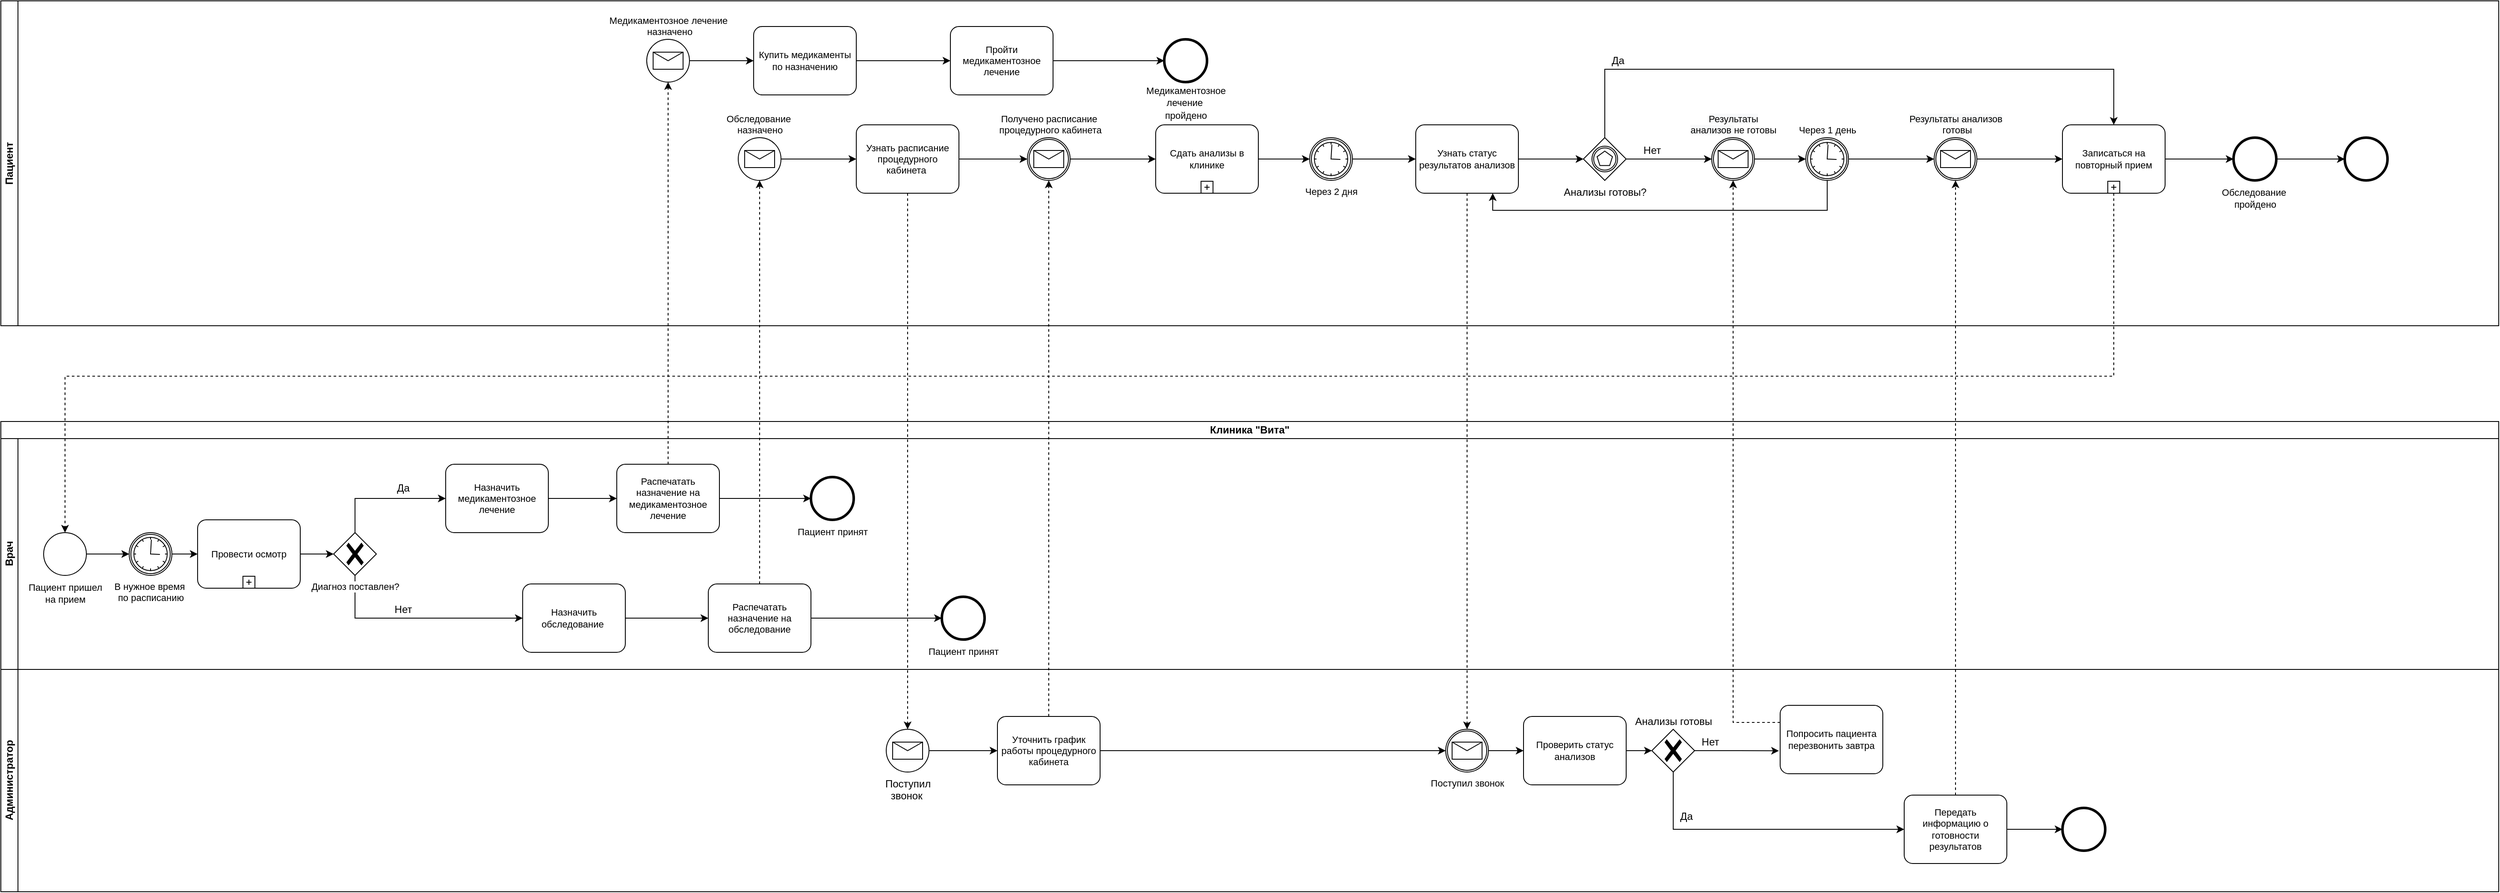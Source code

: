 <mxfile version="20.8.3" type="google" pages="2"><diagram name="BPMN as-is" id="F0mVTF6jC0UvZ1vfo6xG"><mxGraphModel grid="1" page="1" gridSize="10" guides="1" tooltips="1" connect="1" arrows="1" fold="1" pageScale="1" pageWidth="827" pageHeight="1169" math="0" shadow="0"><root><mxCell id="zFyUKlPvdKd25MrAM217-0"/><mxCell id="zFyUKlPvdKd25MrAM217-1" parent="zFyUKlPvdKd25MrAM217-0"/><mxCell id="b_NoJ-pBY1TNM5k9Y6C5-17" value="Клиника &quot;Вита&quot;" style="swimlane;html=1;childLayout=stackLayout;resizeParent=1;resizeParentMax=0;horizontal=1;startSize=20;horizontalStack=0;whiteSpace=wrap;" vertex="1" parent="zFyUKlPvdKd25MrAM217-1"><mxGeometry x="180" y="-607" width="2920" height="550" as="geometry"/></mxCell><mxCell id="b_NoJ-pBY1TNM5k9Y6C5-18" value="Врач" style="swimlane;html=1;startSize=20;horizontal=0;" vertex="1" parent="b_NoJ-pBY1TNM5k9Y6C5-17"><mxGeometry y="20" width="2920" height="270" as="geometry"/></mxCell><mxCell id="b_NoJ-pBY1TNM5k9Y6C5-19" style="edgeStyle=orthogonalEdgeStyle;rounded=0;orthogonalLoop=1;jettySize=auto;html=1;exitX=1;exitY=0.5;exitDx=0;exitDy=0;exitPerimeter=0;entryX=0;entryY=0.5;entryDx=0;entryDy=0;entryPerimeter=0;" edge="1" parent="b_NoJ-pBY1TNM5k9Y6C5-18" source="b_NoJ-pBY1TNM5k9Y6C5-20" target="b_NoJ-pBY1TNM5k9Y6C5-39"><mxGeometry relative="1" as="geometry"/></mxCell><mxCell id="b_NoJ-pBY1TNM5k9Y6C5-20" value="&lt;font style=&quot;font-size: 11px;&quot;&gt;Пациент пришел &lt;br&gt;на прием&lt;/font&gt;" style="points=[[0.145,0.145,0],[0.5,0,0],[0.855,0.145,0],[1,0.5,0],[0.855,0.855,0],[0.5,1,0],[0.145,0.855,0],[0,0.5,0]];shape=mxgraph.bpmn.event;html=1;verticalLabelPosition=bottom;labelBackgroundColor=#ffffff;verticalAlign=top;align=center;perimeter=ellipsePerimeter;outlineConnect=0;aspect=fixed;outline=standard;symbol=general;" vertex="1" parent="b_NoJ-pBY1TNM5k9Y6C5-18"><mxGeometry x="50" y="110" width="50" height="50" as="geometry"/></mxCell><mxCell id="b_NoJ-pBY1TNM5k9Y6C5-21" style="edgeStyle=orthogonalEdgeStyle;rounded=0;orthogonalLoop=1;jettySize=auto;html=1;exitX=1;exitY=0.5;exitDx=0;exitDy=0;exitPerimeter=0;" edge="1" parent="b_NoJ-pBY1TNM5k9Y6C5-18" source="b_NoJ-pBY1TNM5k9Y6C5-22" target="b_NoJ-pBY1TNM5k9Y6C5-33"><mxGeometry relative="1" as="geometry"/></mxCell><mxCell id="b_NoJ-pBY1TNM5k9Y6C5-22" value="Провести осмотр" style="points=[[0.25,0,0],[0.5,0,0],[0.75,0,0],[1,0.25,0],[1,0.5,0],[1,0.75,0],[0.75,1,0],[0.5,1,0],[0.25,1,0],[0,0.75,0],[0,0.5,0],[0,0.25,0]];shape=mxgraph.bpmn.task;whiteSpace=wrap;rectStyle=rounded;size=10;taskMarker=abstract;isLoopSub=1;labelBackgroundColor=#FFFFFF;fontSize=11;fontColor=#000000;fillColor=#FFFFFF;" vertex="1" parent="b_NoJ-pBY1TNM5k9Y6C5-18"><mxGeometry x="230" y="95" width="120" height="80" as="geometry"/></mxCell><mxCell id="b_NoJ-pBY1TNM5k9Y6C5-23" style="edgeStyle=orthogonalEdgeStyle;rounded=0;orthogonalLoop=1;jettySize=auto;html=1;exitX=1;exitY=0.5;exitDx=0;exitDy=0;exitPerimeter=0;entryX=0;entryY=0.5;entryDx=0;entryDy=0;entryPerimeter=0;endArrow=classic;endFill=1;" edge="1" parent="b_NoJ-pBY1TNM5k9Y6C5-18" source="b_NoJ-pBY1TNM5k9Y6C5-24" target="b_NoJ-pBY1TNM5k9Y6C5-36"><mxGeometry relative="1" as="geometry"/></mxCell><mxCell id="b_NoJ-pBY1TNM5k9Y6C5-24" value="Распечатать назначение на медикаментозное лечение" style="points=[[0.25,0,0],[0.5,0,0],[0.75,0,0],[1,0.25,0],[1,0.5,0],[1,0.75,0],[0.75,1,0],[0.5,1,0],[0.25,1,0],[0,0.75,0],[0,0.5,0],[0,0.25,0]];shape=mxgraph.bpmn.task;whiteSpace=wrap;rectStyle=rounded;size=10;taskMarker=abstract;fontSize=11;" vertex="1" parent="b_NoJ-pBY1TNM5k9Y6C5-18"><mxGeometry x="720" y="30" width="120" height="80" as="geometry"/></mxCell><mxCell id="b_NoJ-pBY1TNM5k9Y6C5-25" style="edgeStyle=orthogonalEdgeStyle;rounded=0;orthogonalLoop=1;jettySize=auto;html=1;exitX=1;exitY=0.5;exitDx=0;exitDy=0;exitPerimeter=0;entryX=0;entryY=0.5;entryDx=0;entryDy=0;entryPerimeter=0;" edge="1" parent="b_NoJ-pBY1TNM5k9Y6C5-18" source="b_NoJ-pBY1TNM5k9Y6C5-26" target="b_NoJ-pBY1TNM5k9Y6C5-30"><mxGeometry relative="1" as="geometry"/></mxCell><mxCell id="b_NoJ-pBY1TNM5k9Y6C5-26" value="Назначить обследование " style="points=[[0.25,0,0],[0.5,0,0],[0.75,0,0],[1,0.25,0],[1,0.5,0],[1,0.75,0],[0.75,1,0],[0.5,1,0],[0.25,1,0],[0,0.75,0],[0,0.5,0],[0,0.25,0]];shape=mxgraph.bpmn.task;whiteSpace=wrap;rectStyle=rounded;size=10;taskMarker=abstract;fontSize=11;" vertex="1" parent="b_NoJ-pBY1TNM5k9Y6C5-18"><mxGeometry x="610" y="170" width="120" height="80" as="geometry"/></mxCell><mxCell id="b_NoJ-pBY1TNM5k9Y6C5-27" style="edgeStyle=orthogonalEdgeStyle;rounded=0;orthogonalLoop=1;jettySize=auto;html=1;exitX=1;exitY=0.5;exitDx=0;exitDy=0;exitPerimeter=0;entryX=0;entryY=0.5;entryDx=0;entryDy=0;entryPerimeter=0;" edge="1" parent="b_NoJ-pBY1TNM5k9Y6C5-18" source="b_NoJ-pBY1TNM5k9Y6C5-28" target="b_NoJ-pBY1TNM5k9Y6C5-24"><mxGeometry relative="1" as="geometry"/></mxCell><mxCell id="b_NoJ-pBY1TNM5k9Y6C5-28" value="Назначить медикаментозное лечение" style="points=[[0.25,0,0],[0.5,0,0],[0.75,0,0],[1,0.25,0],[1,0.5,0],[1,0.75,0],[0.75,1,0],[0.5,1,0],[0.25,1,0],[0,0.75,0],[0,0.5,0],[0,0.25,0]];shape=mxgraph.bpmn.task;whiteSpace=wrap;rectStyle=rounded;size=10;taskMarker=abstract;fontSize=11;" vertex="1" parent="b_NoJ-pBY1TNM5k9Y6C5-18"><mxGeometry x="520" y="30" width="120" height="80" as="geometry"/></mxCell><mxCell id="b_NoJ-pBY1TNM5k9Y6C5-29" style="edgeStyle=orthogonalEdgeStyle;rounded=0;orthogonalLoop=1;jettySize=auto;html=1;exitX=1;exitY=0.5;exitDx=0;exitDy=0;exitPerimeter=0;entryX=0;entryY=0.5;entryDx=0;entryDy=0;entryPerimeter=0;endArrow=classic;endFill=1;" edge="1" parent="b_NoJ-pBY1TNM5k9Y6C5-18" source="b_NoJ-pBY1TNM5k9Y6C5-30" target="b_NoJ-pBY1TNM5k9Y6C5-37"><mxGeometry relative="1" as="geometry"/></mxCell><mxCell id="b_NoJ-pBY1TNM5k9Y6C5-30" value="Распечатать назначение на обследование" style="points=[[0.25,0,0],[0.5,0,0],[0.75,0,0],[1,0.25,0],[1,0.5,0],[1,0.75,0],[0.75,1,0],[0.5,1,0],[0.25,1,0],[0,0.75,0],[0,0.5,0],[0,0.25,0]];shape=mxgraph.bpmn.task;whiteSpace=wrap;rectStyle=rounded;size=10;taskMarker=abstract;fontSize=11;" vertex="1" parent="b_NoJ-pBY1TNM5k9Y6C5-18"><mxGeometry x="827" y="170" width="120" height="80" as="geometry"/></mxCell><mxCell id="b_NoJ-pBY1TNM5k9Y6C5-31" style="edgeStyle=orthogonalEdgeStyle;rounded=0;orthogonalLoop=1;jettySize=auto;html=1;exitX=0.5;exitY=0;exitDx=0;exitDy=0;exitPerimeter=0;entryX=0;entryY=0.5;entryDx=0;entryDy=0;entryPerimeter=0;" edge="1" parent="b_NoJ-pBY1TNM5k9Y6C5-18" source="b_NoJ-pBY1TNM5k9Y6C5-33" target="b_NoJ-pBY1TNM5k9Y6C5-28"><mxGeometry relative="1" as="geometry"/></mxCell><mxCell id="b_NoJ-pBY1TNM5k9Y6C5-32" style="edgeStyle=orthogonalEdgeStyle;rounded=0;orthogonalLoop=1;jettySize=auto;html=1;exitX=0.5;exitY=1;exitDx=0;exitDy=0;exitPerimeter=0;entryX=0;entryY=0.5;entryDx=0;entryDy=0;entryPerimeter=0;" edge="1" parent="b_NoJ-pBY1TNM5k9Y6C5-18" source="b_NoJ-pBY1TNM5k9Y6C5-33" target="b_NoJ-pBY1TNM5k9Y6C5-26"><mxGeometry relative="1" as="geometry"/></mxCell><mxCell id="b_NoJ-pBY1TNM5k9Y6C5-33" value="Диагноз поставлен?" style="points=[[0.25,0.25,0],[0.5,0,0],[0.75,0.25,0],[1,0.5,0],[0.75,0.75,0],[0.5,1,0],[0.25,0.75,0],[0,0.5,0]];shape=mxgraph.bpmn.gateway2;html=1;verticalLabelPosition=bottom;labelBackgroundColor=#ffffff;verticalAlign=top;align=center;perimeter=rhombusPerimeter;outlineConnect=0;outline=none;symbol=none;gwType=exclusive;fontSize=11;" vertex="1" parent="b_NoJ-pBY1TNM5k9Y6C5-18"><mxGeometry x="389" y="110" width="50" height="50" as="geometry"/></mxCell><mxCell id="b_NoJ-pBY1TNM5k9Y6C5-34" value="Да" style="text;html=1;align=center;verticalAlign=middle;resizable=0;points=[];autosize=1;strokeColor=none;fillColor=none;" vertex="1" parent="b_NoJ-pBY1TNM5k9Y6C5-18"><mxGeometry x="450" y="43" width="40" height="30" as="geometry"/></mxCell><mxCell id="b_NoJ-pBY1TNM5k9Y6C5-35" value="Нет" style="text;html=1;align=center;verticalAlign=middle;resizable=0;points=[];autosize=1;strokeColor=none;fillColor=none;" vertex="1" parent="b_NoJ-pBY1TNM5k9Y6C5-18"><mxGeometry x="450" y="185" width="40" height="30" as="geometry"/></mxCell><mxCell id="b_NoJ-pBY1TNM5k9Y6C5-36" value="&lt;font style=&quot;font-size: 11px;&quot;&gt;Пациент принят&lt;/font&gt;" style="points=[[0.145,0.145,0],[0.5,0,0],[0.855,0.145,0],[1,0.5,0],[0.855,0.855,0],[0.5,1,0],[0.145,0.855,0],[0,0.5,0]];shape=mxgraph.bpmn.event;html=1;verticalLabelPosition=bottom;labelBackgroundColor=#ffffff;verticalAlign=top;align=center;perimeter=ellipsePerimeter;outlineConnect=0;aspect=fixed;outline=end;symbol=terminate2;" vertex="1" parent="b_NoJ-pBY1TNM5k9Y6C5-18"><mxGeometry x="947" y="45" width="50" height="50" as="geometry"/></mxCell><mxCell id="b_NoJ-pBY1TNM5k9Y6C5-37" value="&lt;font style=&quot;font-size: 11px;&quot;&gt;Пациент принят&lt;/font&gt;" style="points=[[0.145,0.145,0],[0.5,0,0],[0.855,0.145,0],[1,0.5,0],[0.855,0.855,0],[0.5,1,0],[0.145,0.855,0],[0,0.5,0]];shape=mxgraph.bpmn.event;html=1;verticalLabelPosition=bottom;labelBackgroundColor=#ffffff;verticalAlign=top;align=center;perimeter=ellipsePerimeter;outlineConnect=0;aspect=fixed;outline=end;symbol=terminate2;" vertex="1" parent="b_NoJ-pBY1TNM5k9Y6C5-18"><mxGeometry x="1100" y="185" width="50" height="50" as="geometry"/></mxCell><mxCell id="b_NoJ-pBY1TNM5k9Y6C5-38" style="edgeStyle=orthogonalEdgeStyle;rounded=0;orthogonalLoop=1;jettySize=auto;html=1;exitX=1;exitY=0.5;exitDx=0;exitDy=0;exitPerimeter=0;entryX=0;entryY=0.5;entryDx=0;entryDy=0;entryPerimeter=0;" edge="1" parent="b_NoJ-pBY1TNM5k9Y6C5-18" source="b_NoJ-pBY1TNM5k9Y6C5-39" target="b_NoJ-pBY1TNM5k9Y6C5-22"><mxGeometry relative="1" as="geometry"/></mxCell><mxCell id="b_NoJ-pBY1TNM5k9Y6C5-39" value="В нужное время&amp;nbsp;&lt;br&gt;по расписанию" style="points=[[0.145,0.145,0],[0.5,0,0],[0.855,0.145,0],[1,0.5,0],[0.855,0.855,0],[0.5,1,0],[0.145,0.855,0],[0,0.5,0]];shape=mxgraph.bpmn.event;html=1;verticalLabelPosition=bottom;labelBackgroundColor=#ffffff;verticalAlign=top;align=center;perimeter=ellipsePerimeter;outlineConnect=0;aspect=fixed;outline=catching;symbol=timer;fontSize=11;labelPosition=center;" vertex="1" parent="b_NoJ-pBY1TNM5k9Y6C5-18"><mxGeometry x="150" y="110" width="50" height="50" as="geometry"/></mxCell><mxCell id="b_NoJ-pBY1TNM5k9Y6C5-40" value="Администратор" style="swimlane;html=1;startSize=20;horizontal=0;" vertex="1" parent="b_NoJ-pBY1TNM5k9Y6C5-17"><mxGeometry y="290" width="2920" height="260" as="geometry"/></mxCell><mxCell id="b_NoJ-pBY1TNM5k9Y6C5-41" style="edgeStyle=orthogonalEdgeStyle;rounded=0;orthogonalLoop=1;jettySize=auto;html=1;exitX=1;exitY=0.5;exitDx=0;exitDy=0;exitPerimeter=0;entryX=0;entryY=0.5;entryDx=0;entryDy=0;entryPerimeter=0;endArrow=classic;endFill=1;" edge="1" parent="b_NoJ-pBY1TNM5k9Y6C5-40" source="b_NoJ-pBY1TNM5k9Y6C5-42" target="b_NoJ-pBY1TNM5k9Y6C5-52"><mxGeometry relative="1" as="geometry"/></mxCell><mxCell id="b_NoJ-pBY1TNM5k9Y6C5-42" value="Передать информацию о готовности результатов" style="points=[[0.25,0,0],[0.5,0,0],[0.75,0,0],[1,0.25,0],[1,0.5,0],[1,0.75,0],[0.75,1,0],[0.5,1,0],[0.25,1,0],[0,0.75,0],[0,0.5,0],[0,0.25,0]];shape=mxgraph.bpmn.task;whiteSpace=wrap;rectStyle=rounded;size=10;html=1;taskMarker=abstract;fontSize=11;" vertex="1" parent="b_NoJ-pBY1TNM5k9Y6C5-40"><mxGeometry x="2225" y="147" width="120" height="80" as="geometry"/></mxCell><mxCell id="b_NoJ-pBY1TNM5k9Y6C5-43" value="Попросить пациента перезвонить завтра" style="points=[[0.25,0,0],[0.5,0,0],[0.75,0,0],[1,0.25,0],[1,0.5,0],[1,0.75,0],[0.75,1,0],[0.5,1,0],[0.25,1,0],[0,0.75,0],[0,0.5,0],[0,0.25,0]];shape=mxgraph.bpmn.task;whiteSpace=wrap;rectStyle=rounded;size=10;html=1;taskMarker=abstract;fontSize=11;" vertex="1" parent="b_NoJ-pBY1TNM5k9Y6C5-40"><mxGeometry x="2080" y="42" width="120" height="80" as="geometry"/></mxCell><mxCell id="b_NoJ-pBY1TNM5k9Y6C5-44" style="edgeStyle=orthogonalEdgeStyle;rounded=0;orthogonalLoop=1;jettySize=auto;html=1;exitX=1;exitY=0.5;exitDx=0;exitDy=0;exitPerimeter=0;endArrow=classic;endFill=1;" edge="1" parent="b_NoJ-pBY1TNM5k9Y6C5-40" source="b_NoJ-pBY1TNM5k9Y6C5-45" target="b_NoJ-pBY1TNM5k9Y6C5-50"><mxGeometry relative="1" as="geometry"/></mxCell><mxCell id="b_NoJ-pBY1TNM5k9Y6C5-45" value="Поступил звонок" style="points=[[0.145,0.145,0],[0.5,0,0],[0.855,0.145,0],[1,0.5,0],[0.855,0.855,0],[0.5,1,0],[0.145,0.855,0],[0,0.5,0]];shape=mxgraph.bpmn.event;html=1;verticalLabelPosition=bottom;labelBackgroundColor=#ffffff;verticalAlign=top;align=center;perimeter=ellipsePerimeter;outlineConnect=0;aspect=fixed;outline=boundInt;symbol=message;fontSize=11;" vertex="1" parent="b_NoJ-pBY1TNM5k9Y6C5-40"><mxGeometry x="1689" y="70" width="50" height="50" as="geometry"/></mxCell><mxCell id="b_NoJ-pBY1TNM5k9Y6C5-46" style="edgeStyle=orthogonalEdgeStyle;rounded=0;orthogonalLoop=1;jettySize=auto;html=1;exitX=1;exitY=0.5;exitDx=0;exitDy=0;exitPerimeter=0;endArrow=classic;endFill=1;" edge="1" parent="b_NoJ-pBY1TNM5k9Y6C5-40" source="b_NoJ-pBY1TNM5k9Y6C5-47" target="b_NoJ-pBY1TNM5k9Y6C5-49"><mxGeometry relative="1" as="geometry"/></mxCell><mxCell id="b_NoJ-pBY1TNM5k9Y6C5-47" value="Поступил&lt;br&gt;&amp;nbsp;звонок &amp;nbsp;" style="points=[[0.145,0.145,0],[0.5,0,0],[0.855,0.145,0],[1,0.5,0],[0.855,0.855,0],[0.5,1,0],[0.145,0.855,0],[0,0.5,0]];shape=mxgraph.bpmn.event;html=1;verticalLabelPosition=bottom;labelBackgroundColor=#ffffff;verticalAlign=top;align=center;perimeter=ellipsePerimeter;outlineConnect=0;aspect=fixed;outline=standard;symbol=message;" vertex="1" parent="b_NoJ-pBY1TNM5k9Y6C5-40"><mxGeometry x="1035" y="70" width="50" height="50" as="geometry"/></mxCell><mxCell id="b_NoJ-pBY1TNM5k9Y6C5-48" style="edgeStyle=orthogonalEdgeStyle;rounded=0;orthogonalLoop=1;jettySize=auto;html=1;exitX=1;exitY=0.5;exitDx=0;exitDy=0;exitPerimeter=0;entryX=0;entryY=0.5;entryDx=0;entryDy=0;entryPerimeter=0;endArrow=classic;endFill=1;" edge="1" parent="b_NoJ-pBY1TNM5k9Y6C5-40" source="b_NoJ-pBY1TNM5k9Y6C5-49" target="b_NoJ-pBY1TNM5k9Y6C5-45"><mxGeometry relative="1" as="geometry"/></mxCell><mxCell id="b_NoJ-pBY1TNM5k9Y6C5-49" value="Уточнить график работы процедурного кабинета" style="points=[[0.25,0,0],[0.5,0,0],[0.75,0,0],[1,0.25,0],[1,0.5,0],[1,0.75,0],[0.75,1,0],[0.5,1,0],[0.25,1,0],[0,0.75,0],[0,0.5,0],[0,0.25,0]];shape=mxgraph.bpmn.task;whiteSpace=wrap;rectStyle=rounded;size=10;html=1;taskMarker=abstract;fontSize=11;" vertex="1" parent="b_NoJ-pBY1TNM5k9Y6C5-40"><mxGeometry x="1165" y="55" width="120" height="80" as="geometry"/></mxCell><mxCell id="b_NoJ-pBY1TNM5k9Y6C5-109" style="edgeStyle=orthogonalEdgeStyle;rounded=0;orthogonalLoop=1;jettySize=auto;html=1;exitX=1;exitY=0.5;exitDx=0;exitDy=0;exitPerimeter=0;entryX=0;entryY=0.5;entryDx=0;entryDy=0;entryPerimeter=0;" edge="1" parent="b_NoJ-pBY1TNM5k9Y6C5-40" source="b_NoJ-pBY1TNM5k9Y6C5-50" target="b_NoJ-pBY1TNM5k9Y6C5-103"><mxGeometry relative="1" as="geometry"/></mxCell><mxCell id="b_NoJ-pBY1TNM5k9Y6C5-50" value="Проверить статус анализов" style="points=[[0.25,0,0],[0.5,0,0],[0.75,0,0],[1,0.25,0],[1,0.5,0],[1,0.75,0],[0.75,1,0],[0.5,1,0],[0.25,1,0],[0,0.75,0],[0,0.5,0],[0,0.25,0]];shape=mxgraph.bpmn.task;whiteSpace=wrap;rectStyle=rounded;size=10;html=1;taskMarker=abstract;fontSize=11;" vertex="1" parent="b_NoJ-pBY1TNM5k9Y6C5-40"><mxGeometry x="1780" y="55" width="120" height="80" as="geometry"/></mxCell><mxCell id="b_NoJ-pBY1TNM5k9Y6C5-51" value="Да" style="text;html=1;align=center;verticalAlign=middle;resizable=0;points=[];autosize=1;strokeColor=none;fillColor=none;" vertex="1" parent="b_NoJ-pBY1TNM5k9Y6C5-40"><mxGeometry x="1950" y="157" width="40" height="30" as="geometry"/></mxCell><mxCell id="b_NoJ-pBY1TNM5k9Y6C5-52" value="&lt;font style=&quot;font-size: 11px;&quot;&gt;&lt;br&gt;&lt;/font&gt;" style="points=[[0.145,0.145,0],[0.5,0,0],[0.855,0.145,0],[1,0.5,0],[0.855,0.855,0],[0.5,1,0],[0.145,0.855,0],[0,0.5,0]];shape=mxgraph.bpmn.event;html=1;verticalLabelPosition=bottom;labelBackgroundColor=#ffffff;verticalAlign=top;align=center;perimeter=ellipsePerimeter;outlineConnect=0;aspect=fixed;outline=end;symbol=terminate2;" vertex="1" parent="b_NoJ-pBY1TNM5k9Y6C5-40"><mxGeometry x="2410" y="162" width="50" height="50" as="geometry"/></mxCell><mxCell id="b_NoJ-pBY1TNM5k9Y6C5-53" value="Нет" style="text;html=1;align=center;verticalAlign=middle;resizable=0;points=[];autosize=1;strokeColor=none;fillColor=none;" vertex="1" parent="b_NoJ-pBY1TNM5k9Y6C5-40"><mxGeometry x="1978" y="70" width="40" height="30" as="geometry"/></mxCell><mxCell id="b_NoJ-pBY1TNM5k9Y6C5-115" style="edgeStyle=orthogonalEdgeStyle;rounded=0;orthogonalLoop=1;jettySize=auto;html=1;exitX=1;exitY=0.5;exitDx=0;exitDy=0;exitPerimeter=0;entryX=-0.012;entryY=0.665;entryDx=0;entryDy=0;entryPerimeter=0;" edge="1" parent="b_NoJ-pBY1TNM5k9Y6C5-40" source="b_NoJ-pBY1TNM5k9Y6C5-103" target="b_NoJ-pBY1TNM5k9Y6C5-43"><mxGeometry relative="1" as="geometry"/></mxCell><mxCell id="b_NoJ-pBY1TNM5k9Y6C5-116" style="edgeStyle=orthogonalEdgeStyle;rounded=0;orthogonalLoop=1;jettySize=auto;html=1;exitX=0.5;exitY=1;exitDx=0;exitDy=0;exitPerimeter=0;entryX=0;entryY=0.5;entryDx=0;entryDy=0;entryPerimeter=0;" edge="1" parent="b_NoJ-pBY1TNM5k9Y6C5-40" source="b_NoJ-pBY1TNM5k9Y6C5-103" target="b_NoJ-pBY1TNM5k9Y6C5-42"><mxGeometry relative="1" as="geometry"/></mxCell><mxCell id="b_NoJ-pBY1TNM5k9Y6C5-103" value="&lt;font style=&quot;font-size: 12px;&quot;&gt;Анализы готовы&lt;/font&gt;" style="points=[[0.25,0.25,0],[0.5,0,0],[0.75,0.25,0],[1,0.5,0],[0.75,0.75,0],[0.5,1,0],[0.25,0.75,0],[0,0.5,0]];shape=mxgraph.bpmn.gateway2;html=1;verticalLabelPosition=top;labelBackgroundColor=#ffffff;verticalAlign=bottom;align=center;perimeter=rhombusPerimeter;outlineConnect=0;outline=none;symbol=none;gwType=exclusive;fontSize=10;labelPosition=center;" vertex="1" parent="b_NoJ-pBY1TNM5k9Y6C5-40"><mxGeometry x="1930" y="70" width="50" height="50" as="geometry"/></mxCell><mxCell id="b_NoJ-pBY1TNM5k9Y6C5-54" value="Пациент" style="swimlane;startSize=20;horizontal=0;html=1;whiteSpace=wrap;" vertex="1" parent="zFyUKlPvdKd25MrAM217-1"><mxGeometry x="180" y="-1099" width="2920" height="380" as="geometry"/></mxCell><mxCell id="b_NoJ-pBY1TNM5k9Y6C5-55" style="edgeStyle=orthogonalEdgeStyle;rounded=0;orthogonalLoop=1;jettySize=auto;html=1;exitX=1;exitY=0.5;exitDx=0;exitDy=0;exitPerimeter=0;entryX=0;entryY=0.5;entryDx=0;entryDy=0;entryPerimeter=0;" edge="1" parent="b_NoJ-pBY1TNM5k9Y6C5-54" source="b_NoJ-pBY1TNM5k9Y6C5-56" target="b_NoJ-pBY1TNM5k9Y6C5-58"><mxGeometry relative="1" as="geometry"/></mxCell><mxCell id="b_NoJ-pBY1TNM5k9Y6C5-56" value="Купить медикаменты по назначению" style="points=[[0.25,0,0],[0.5,0,0],[0.75,0,0],[1,0.25,0],[1,0.5,0],[1,0.75,0],[0.75,1,0],[0.5,1,0],[0.25,1,0],[0,0.75,0],[0,0.5,0],[0,0.25,0]];shape=mxgraph.bpmn.task;whiteSpace=wrap;rectStyle=rounded;size=10;html=1;taskMarker=abstract;fontSize=11;" vertex="1" parent="b_NoJ-pBY1TNM5k9Y6C5-54"><mxGeometry x="880" y="30" width="120" height="80" as="geometry"/></mxCell><mxCell id="b_NoJ-pBY1TNM5k9Y6C5-57" style="edgeStyle=orthogonalEdgeStyle;rounded=0;orthogonalLoop=1;jettySize=auto;html=1;exitX=1;exitY=0.5;exitDx=0;exitDy=0;exitPerimeter=0;entryX=0;entryY=0.5;entryDx=0;entryDy=0;entryPerimeter=0;endArrow=classic;endFill=1;" edge="1" parent="b_NoJ-pBY1TNM5k9Y6C5-54" source="b_NoJ-pBY1TNM5k9Y6C5-58" target="b_NoJ-pBY1TNM5k9Y6C5-83"><mxGeometry relative="1" as="geometry"/></mxCell><mxCell id="b_NoJ-pBY1TNM5k9Y6C5-58" value="Пройти медикаментозное лечение" style="points=[[0.25,0,0],[0.5,0,0],[0.75,0,0],[1,0.25,0],[1,0.5,0],[1,0.75,0],[0.75,1,0],[0.5,1,0],[0.25,1,0],[0,0.75,0],[0,0.5,0],[0,0.25,0]];shape=mxgraph.bpmn.task;whiteSpace=wrap;rectStyle=rounded;size=10;html=1;taskMarker=abstract;fontSize=11;" vertex="1" parent="b_NoJ-pBY1TNM5k9Y6C5-54"><mxGeometry x="1110" y="30" width="120" height="80" as="geometry"/></mxCell><mxCell id="b_NoJ-pBY1TNM5k9Y6C5-59" style="edgeStyle=orthogonalEdgeStyle;rounded=0;orthogonalLoop=1;jettySize=auto;html=1;exitX=1;exitY=0.5;exitDx=0;exitDy=0;exitPerimeter=0;entryX=0;entryY=0.5;entryDx=0;entryDy=0;entryPerimeter=0;endArrow=classic;endFill=1;" edge="1" parent="b_NoJ-pBY1TNM5k9Y6C5-54" source="b_NoJ-pBY1TNM5k9Y6C5-60" target="b_NoJ-pBY1TNM5k9Y6C5-74"><mxGeometry relative="1" as="geometry"/></mxCell><mxCell id="b_NoJ-pBY1TNM5k9Y6C5-60" value="Узнать статус результатов анализов" style="points=[[0.25,0,0],[0.5,0,0],[0.75,0,0],[1,0.25,0],[1,0.5,0],[1,0.75,0],[0.75,1,0],[0.5,1,0],[0.25,1,0],[0,0.75,0],[0,0.5,0],[0,0.25,0]];shape=mxgraph.bpmn.task;whiteSpace=wrap;rectStyle=rounded;size=10;html=1;taskMarker=abstract;fontSize=11;" vertex="1" parent="b_NoJ-pBY1TNM5k9Y6C5-54"><mxGeometry x="1654" y="145" width="120" height="80" as="geometry"/></mxCell><mxCell id="b_NoJ-pBY1TNM5k9Y6C5-61" style="edgeStyle=orthogonalEdgeStyle;rounded=0;orthogonalLoop=1;jettySize=auto;html=1;exitX=1;exitY=0.5;exitDx=0;exitDy=0;exitPerimeter=0;entryX=0;entryY=0.5;entryDx=0;entryDy=0;entryPerimeter=0;startArrow=none;" edge="1" parent="b_NoJ-pBY1TNM5k9Y6C5-54" source="b_NoJ-pBY1TNM5k9Y6C5-77" target="b_NoJ-pBY1TNM5k9Y6C5-60"><mxGeometry relative="1" as="geometry"/></mxCell><mxCell id="b_NoJ-pBY1TNM5k9Y6C5-62" value="Сдать анализы в клинике" style="points=[[0.25,0,0],[0.5,0,0],[0.75,0,0],[1,0.25,0],[1,0.5,0],[1,0.75,0],[0.75,1,0],[0.5,1,0],[0.25,1,0],[0,0.75,0],[0,0.5,0],[0,0.25,0]];shape=mxgraph.bpmn.task;whiteSpace=wrap;rectStyle=rounded;size=10;html=1;taskMarker=abstract;isLoopSub=1;fontSize=11;" vertex="1" parent="b_NoJ-pBY1TNM5k9Y6C5-54"><mxGeometry x="1350" y="145" width="120" height="80" as="geometry"/></mxCell><mxCell id="b_NoJ-pBY1TNM5k9Y6C5-63" style="edgeStyle=orthogonalEdgeStyle;rounded=0;orthogonalLoop=1;jettySize=auto;html=1;exitX=1;exitY=0.5;exitDx=0;exitDy=0;exitPerimeter=0;entryX=0;entryY=0.5;entryDx=0;entryDy=0;entryPerimeter=0;" edge="1" parent="b_NoJ-pBY1TNM5k9Y6C5-54" source="b_NoJ-pBY1TNM5k9Y6C5-64" target="b_NoJ-pBY1TNM5k9Y6C5-70"><mxGeometry relative="1" as="geometry"/></mxCell><mxCell id="b_NoJ-pBY1TNM5k9Y6C5-64" value="Узнать расписание процедурного кабинета&amp;nbsp;" style="points=[[0.25,0,0],[0.5,0,0],[0.75,0,0],[1,0.25,0],[1,0.5,0],[1,0.75,0],[0.75,1,0],[0.5,1,0],[0.25,1,0],[0,0.75,0],[0,0.5,0],[0,0.25,0]];shape=mxgraph.bpmn.task;whiteSpace=wrap;rectStyle=rounded;size=10;html=1;taskMarker=abstract;fontSize=11;" vertex="1" parent="b_NoJ-pBY1TNM5k9Y6C5-54"><mxGeometry x="1000" y="145" width="120" height="80" as="geometry"/></mxCell><mxCell id="b_NoJ-pBY1TNM5k9Y6C5-65" style="edgeStyle=orthogonalEdgeStyle;rounded=0;orthogonalLoop=1;jettySize=auto;html=1;exitX=1;exitY=0.5;exitDx=0;exitDy=0;exitPerimeter=0;entryX=0;entryY=0.5;entryDx=0;entryDy=0;entryPerimeter=0;" edge="1" parent="b_NoJ-pBY1TNM5k9Y6C5-54" source="b_NoJ-pBY1TNM5k9Y6C5-66" target="b_NoJ-pBY1TNM5k9Y6C5-56"><mxGeometry relative="1" as="geometry"/></mxCell><mxCell id="b_NoJ-pBY1TNM5k9Y6C5-66" value="Медикаментозное&amp;nbsp;лечение&lt;br&gt;&amp;nbsp;назначено" style="points=[[0.145,0.145,0],[0.5,0,0],[0.855,0.145,0],[1,0.5,0],[0.855,0.855,0],[0.5,1,0],[0.145,0.855,0],[0,0.5,0]];shape=mxgraph.bpmn.event;html=1;verticalLabelPosition=top;labelBackgroundColor=#ffffff;verticalAlign=bottom;align=center;perimeter=ellipsePerimeter;outlineConnect=0;aspect=fixed;outline=standard;symbol=message;fontSize=11;labelPosition=center;" vertex="1" parent="b_NoJ-pBY1TNM5k9Y6C5-54"><mxGeometry x="755" y="45" width="50" height="50" as="geometry"/></mxCell><mxCell id="b_NoJ-pBY1TNM5k9Y6C5-67" style="edgeStyle=orthogonalEdgeStyle;rounded=0;orthogonalLoop=1;jettySize=auto;html=1;exitX=1;exitY=0.5;exitDx=0;exitDy=0;exitPerimeter=0;" edge="1" parent="b_NoJ-pBY1TNM5k9Y6C5-54" source="b_NoJ-pBY1TNM5k9Y6C5-68" target="b_NoJ-pBY1TNM5k9Y6C5-64"><mxGeometry relative="1" as="geometry"/></mxCell><mxCell id="b_NoJ-pBY1TNM5k9Y6C5-68" value="Обследование&amp;nbsp;&lt;br&gt;назначено" style="points=[[0.145,0.145,0],[0.5,0,0],[0.855,0.145,0],[1,0.5,0],[0.855,0.855,0],[0.5,1,0],[0.145,0.855,0],[0,0.5,0]];shape=mxgraph.bpmn.event;html=1;verticalLabelPosition=top;labelBackgroundColor=#ffffff;verticalAlign=bottom;align=center;perimeter=ellipsePerimeter;outlineConnect=0;aspect=fixed;outline=standard;symbol=message;fontSize=11;labelPosition=center;" vertex="1" parent="b_NoJ-pBY1TNM5k9Y6C5-54"><mxGeometry x="862" y="160" width="50" height="50" as="geometry"/></mxCell><mxCell id="b_NoJ-pBY1TNM5k9Y6C5-69" value="" style="edgeStyle=orthogonalEdgeStyle;rounded=0;orthogonalLoop=1;jettySize=auto;html=1;" edge="1" parent="b_NoJ-pBY1TNM5k9Y6C5-54" source="b_NoJ-pBY1TNM5k9Y6C5-70" target="b_NoJ-pBY1TNM5k9Y6C5-62"><mxGeometry relative="1" as="geometry"/></mxCell><mxCell id="b_NoJ-pBY1TNM5k9Y6C5-70" value="Получено расписание&lt;br&gt;&amp;nbsp;процедурного кабинета" style="points=[[0.145,0.145,0],[0.5,0,0],[0.855,0.145,0],[1,0.5,0],[0.855,0.855,0],[0.5,1,0],[0.145,0.855,0],[0,0.5,0]];shape=mxgraph.bpmn.event;html=1;verticalLabelPosition=top;labelBackgroundColor=#ffffff;verticalAlign=bottom;align=center;perimeter=ellipsePerimeter;outlineConnect=0;aspect=fixed;outline=catching;symbol=message;fontSize=11;labelPosition=center;" vertex="1" parent="b_NoJ-pBY1TNM5k9Y6C5-54"><mxGeometry x="1200" y="160" width="50" height="50" as="geometry"/></mxCell><mxCell id="b_NoJ-pBY1TNM5k9Y6C5-72" style="edgeStyle=orthogonalEdgeStyle;rounded=0;orthogonalLoop=1;jettySize=auto;html=1;exitX=1;exitY=0.5;exitDx=0;exitDy=0;exitPerimeter=0;entryX=0;entryY=0.5;entryDx=0;entryDy=0;entryPerimeter=0;endArrow=classic;endFill=1;" edge="1" parent="b_NoJ-pBY1TNM5k9Y6C5-54" source="b_NoJ-pBY1TNM5k9Y6C5-74" target="b_NoJ-pBY1TNM5k9Y6C5-76"><mxGeometry relative="1" as="geometry"/></mxCell><mxCell id="b_NoJ-pBY1TNM5k9Y6C5-73" style="edgeStyle=orthogonalEdgeStyle;rounded=0;orthogonalLoop=1;jettySize=auto;html=1;exitX=0.5;exitY=0;exitDx=0;exitDy=0;exitPerimeter=0;entryX=0.5;entryY=0;entryDx=0;entryDy=0;entryPerimeter=0;" edge="1" parent="b_NoJ-pBY1TNM5k9Y6C5-54" source="b_NoJ-pBY1TNM5k9Y6C5-74" target="b_NoJ-pBY1TNM5k9Y6C5-80"><mxGeometry relative="1" as="geometry"><Array as="points"><mxPoint x="1875" y="80"/><mxPoint x="2470" y="80"/></Array></mxGeometry></mxCell><mxCell id="b_NoJ-pBY1TNM5k9Y6C5-74" value="Анализы готовы?" style="points=[[0.25,0.25,0],[0.5,0,0],[0.75,0.25,0],[1,0.5,0],[0.75,0.75,0],[0.5,1,0],[0.25,0.75,0],[0,0.5,0]];shape=mxgraph.bpmn.gateway2;html=1;verticalLabelPosition=bottom;labelBackgroundColor=#ffffff;verticalAlign=top;align=center;perimeter=rhombusPerimeter;outlineConnect=0;outline=boundInt;symbol=multiple;" vertex="1" parent="b_NoJ-pBY1TNM5k9Y6C5-54"><mxGeometry x="1850" y="160" width="50" height="50" as="geometry"/></mxCell><mxCell id="b_NoJ-pBY1TNM5k9Y6C5-75" style="edgeStyle=orthogonalEdgeStyle;rounded=0;orthogonalLoop=1;jettySize=auto;html=1;exitX=1;exitY=0.5;exitDx=0;exitDy=0;exitPerimeter=0;endArrow=classic;endFill=1;" edge="1" parent="b_NoJ-pBY1TNM5k9Y6C5-54" source="b_NoJ-pBY1TNM5k9Y6C5-76" target="b_NoJ-pBY1TNM5k9Y6C5-82"><mxGeometry relative="1" as="geometry"/></mxCell><mxCell id="b_NoJ-pBY1TNM5k9Y6C5-76" value="&lt;span style=&quot;background-color: rgb(248, 249, 250);&quot;&gt;Результаты &lt;br&gt;анализов&amp;nbsp;&lt;/span&gt;не готовы" style="points=[[0.145,0.145,0],[0.5,0,0],[0.855,0.145,0],[1,0.5,0],[0.855,0.855,0],[0.5,1,0],[0.145,0.855,0],[0,0.5,0]];shape=mxgraph.bpmn.event;html=1;verticalLabelPosition=top;labelBackgroundColor=#ffffff;verticalAlign=bottom;align=center;perimeter=ellipsePerimeter;outlineConnect=0;aspect=fixed;outline=catching;symbol=message;fontSize=11;labelPosition=center;" vertex="1" parent="b_NoJ-pBY1TNM5k9Y6C5-54"><mxGeometry x="2000" y="160" width="50" height="50" as="geometry"/></mxCell><mxCell id="b_NoJ-pBY1TNM5k9Y6C5-77" value="Через 2 дня" style="points=[[0.145,0.145,0],[0.5,0,0],[0.855,0.145,0],[1,0.5,0],[0.855,0.855,0],[0.5,1,0],[0.145,0.855,0],[0,0.5,0]];shape=mxgraph.bpmn.event;html=1;verticalLabelPosition=bottom;labelBackgroundColor=#ffffff;verticalAlign=top;align=center;perimeter=ellipsePerimeter;outlineConnect=0;aspect=fixed;outline=catching;symbol=timer;fontSize=11;" vertex="1" parent="b_NoJ-pBY1TNM5k9Y6C5-54"><mxGeometry x="1530" y="160" width="50" height="50" as="geometry"/></mxCell><mxCell id="b_NoJ-pBY1TNM5k9Y6C5-78" value="" style="edgeStyle=orthogonalEdgeStyle;rounded=0;orthogonalLoop=1;jettySize=auto;html=1;exitX=1;exitY=0.5;exitDx=0;exitDy=0;exitPerimeter=0;entryX=0;entryY=0.5;entryDx=0;entryDy=0;entryPerimeter=0;endArrow=classic;endFill=1;" edge="1" parent="b_NoJ-pBY1TNM5k9Y6C5-54" source="b_NoJ-pBY1TNM5k9Y6C5-62" target="b_NoJ-pBY1TNM5k9Y6C5-77"><mxGeometry relative="1" as="geometry"><mxPoint x="1470" y="-295" as="sourcePoint"/><mxPoint x="1654" y="-295" as="targetPoint"/></mxGeometry></mxCell><mxCell id="b_NoJ-pBY1TNM5k9Y6C5-79" style="edgeStyle=orthogonalEdgeStyle;rounded=0;orthogonalLoop=1;jettySize=auto;html=1;exitX=1;exitY=0.5;exitDx=0;exitDy=0;exitPerimeter=0;entryX=0;entryY=0.5;entryDx=0;entryDy=0;entryPerimeter=0;endArrow=classic;endFill=1;" edge="1" parent="b_NoJ-pBY1TNM5k9Y6C5-54" source="b_NoJ-pBY1TNM5k9Y6C5-80" target="b_NoJ-pBY1TNM5k9Y6C5-84"><mxGeometry relative="1" as="geometry"/></mxCell><mxCell id="b_NoJ-pBY1TNM5k9Y6C5-80" value="Записаться на повторный прием" style="points=[[0.25,0,0],[0.5,0,0],[0.75,0,0],[1,0.25,0],[1,0.5,0],[1,0.75,0],[0.75,1,0],[0.5,1,0],[0.25,1,0],[0,0.75,0],[0,0.5,0],[0,0.25,0]];shape=mxgraph.bpmn.task;whiteSpace=wrap;rectStyle=rounded;size=10;html=1;taskMarker=abstract;isLoopSub=1;fontSize=11;" vertex="1" parent="b_NoJ-pBY1TNM5k9Y6C5-54"><mxGeometry x="2410" y="145" width="120" height="80" as="geometry"/></mxCell><mxCell id="b_NoJ-pBY1TNM5k9Y6C5-81" style="edgeStyle=orthogonalEdgeStyle;rounded=0;orthogonalLoop=1;jettySize=auto;html=1;exitX=1;exitY=0.5;exitDx=0;exitDy=0;exitPerimeter=0;entryX=0;entryY=0.5;entryDx=0;entryDy=0;entryPerimeter=0;" edge="1" parent="b_NoJ-pBY1TNM5k9Y6C5-54" source="b_NoJ-pBY1TNM5k9Y6C5-82" target="b_NoJ-pBY1TNM5k9Y6C5-86"><mxGeometry relative="1" as="geometry"><mxPoint x="2390" y="185" as="targetPoint"/></mxGeometry></mxCell><mxCell id="b_NoJ-pBY1TNM5k9Y6C5-102" style="edgeStyle=orthogonalEdgeStyle;rounded=0;orthogonalLoop=1;jettySize=auto;html=1;exitX=0.5;exitY=1;exitDx=0;exitDy=0;exitPerimeter=0;entryX=0.75;entryY=1;entryDx=0;entryDy=0;entryPerimeter=0;" edge="1" parent="b_NoJ-pBY1TNM5k9Y6C5-54" source="b_NoJ-pBY1TNM5k9Y6C5-82" target="b_NoJ-pBY1TNM5k9Y6C5-60"><mxGeometry relative="1" as="geometry"/></mxCell><mxCell id="b_NoJ-pBY1TNM5k9Y6C5-82" value="Через 1 день" style="points=[[0.145,0.145,0],[0.5,0,0],[0.855,0.145,0],[1,0.5,0],[0.855,0.855,0],[0.5,1,0],[0.145,0.855,0],[0,0.5,0]];shape=mxgraph.bpmn.event;html=1;verticalLabelPosition=top;labelBackgroundColor=#ffffff;verticalAlign=bottom;align=center;perimeter=ellipsePerimeter;outlineConnect=0;aspect=fixed;outline=catching;symbol=timer;fontSize=11;labelPosition=center;" vertex="1" parent="b_NoJ-pBY1TNM5k9Y6C5-54"><mxGeometry x="2110" y="160" width="50" height="50" as="geometry"/></mxCell><mxCell id="b_NoJ-pBY1TNM5k9Y6C5-83" value="&lt;font style=&quot;font-size: 11px;&quot;&gt;Медикаментозное &lt;br&gt;лечение&amp;nbsp;&lt;br&gt;пройдено&lt;br&gt;&lt;/font&gt;" style="points=[[0.145,0.145,0],[0.5,0,0],[0.855,0.145,0],[1,0.5,0],[0.855,0.855,0],[0.5,1,0],[0.145,0.855,0],[0,0.5,0]];shape=mxgraph.bpmn.event;html=1;verticalLabelPosition=bottom;labelBackgroundColor=#ffffff;verticalAlign=top;align=center;perimeter=ellipsePerimeter;outlineConnect=0;aspect=fixed;outline=end;symbol=terminate2;spacing=-2;" vertex="1" parent="b_NoJ-pBY1TNM5k9Y6C5-54"><mxGeometry x="1360" y="45" width="50" height="50" as="geometry"/></mxCell><mxCell id="b_NoJ-pBY1TNM5k9Y6C5-120" style="edgeStyle=orthogonalEdgeStyle;rounded=0;orthogonalLoop=1;jettySize=auto;html=1;exitX=1;exitY=0.5;exitDx=0;exitDy=0;exitPerimeter=0;entryX=0;entryY=0.5;entryDx=0;entryDy=0;entryPerimeter=0;" edge="1" parent="b_NoJ-pBY1TNM5k9Y6C5-54" source="b_NoJ-pBY1TNM5k9Y6C5-84" target="H-6tdHrx-TgOdsS28kDB-1"><mxGeometry relative="1" as="geometry"/></mxCell><mxCell id="b_NoJ-pBY1TNM5k9Y6C5-84" value="&lt;font style=&quot;font-size: 11px;&quot;&gt;Обследование&amp;nbsp;&lt;br&gt;пройдено&lt;br&gt;&lt;/font&gt;" style="points=[[0.145,0.145,0],[0.5,0,0],[0.855,0.145,0],[1,0.5,0],[0.855,0.855,0],[0.5,1,0],[0.145,0.855,0],[0,0.5,0]];shape=mxgraph.bpmn.event;html=1;verticalLabelPosition=bottom;labelBackgroundColor=#ffffff;verticalAlign=top;align=center;perimeter=ellipsePerimeter;outlineConnect=0;aspect=fixed;outline=end;symbol=terminate2;" vertex="1" parent="b_NoJ-pBY1TNM5k9Y6C5-54"><mxGeometry x="2610" y="160" width="50" height="50" as="geometry"/></mxCell><mxCell id="b_NoJ-pBY1TNM5k9Y6C5-85" value="Да" style="text;html=1;align=center;verticalAlign=middle;resizable=0;points=[];autosize=1;strokeColor=none;fillColor=none;" vertex="1" parent="b_NoJ-pBY1TNM5k9Y6C5-54"><mxGeometry x="1870" y="55" width="40" height="30" as="geometry"/></mxCell><mxCell id="b_NoJ-pBY1TNM5k9Y6C5-104" style="edgeStyle=orthogonalEdgeStyle;rounded=0;orthogonalLoop=1;jettySize=auto;html=1;exitX=1;exitY=0.5;exitDx=0;exitDy=0;exitPerimeter=0;entryX=0;entryY=0.5;entryDx=0;entryDy=0;entryPerimeter=0;" edge="1" parent="b_NoJ-pBY1TNM5k9Y6C5-54" source="b_NoJ-pBY1TNM5k9Y6C5-86" target="b_NoJ-pBY1TNM5k9Y6C5-80"><mxGeometry relative="1" as="geometry"/></mxCell><mxCell id="b_NoJ-pBY1TNM5k9Y6C5-86" value="&lt;span style=&quot;background-color: rgb(248, 249, 250);&quot;&gt;Результаты анализов&lt;br&gt;&lt;/span&gt;&amp;nbsp;готовы" style="points=[[0.145,0.145,0],[0.5,0,0],[0.855,0.145,0],[1,0.5,0],[0.855,0.855,0],[0.5,1,0],[0.145,0.855,0],[0,0.5,0]];shape=mxgraph.bpmn.event;html=1;verticalLabelPosition=top;labelBackgroundColor=#ffffff;verticalAlign=bottom;align=center;perimeter=ellipsePerimeter;outlineConnect=0;aspect=fixed;outline=catching;symbol=message;fontSize=11;labelPosition=center;" vertex="1" parent="b_NoJ-pBY1TNM5k9Y6C5-54"><mxGeometry x="2260" y="160" width="50" height="50" as="geometry"/></mxCell><mxCell id="b_NoJ-pBY1TNM5k9Y6C5-99" value="Нет" style="text;html=1;align=center;verticalAlign=middle;resizable=0;points=[];autosize=1;strokeColor=none;fillColor=none;" vertex="1" parent="b_NoJ-pBY1TNM5k9Y6C5-54"><mxGeometry x="1910" y="160" width="40" height="30" as="geometry"/></mxCell><mxCell id="H-6tdHrx-TgOdsS28kDB-1" value="&lt;font style=&quot;font-size: 11px;&quot;&gt;&lt;br&gt;&lt;/font&gt;" style="points=[[0.145,0.145,0],[0.5,0,0],[0.855,0.145,0],[1,0.5,0],[0.855,0.855,0],[0.5,1,0],[0.145,0.855,0],[0,0.5,0]];shape=mxgraph.bpmn.event;html=1;verticalLabelPosition=bottom;labelBackgroundColor=#ffffff;verticalAlign=top;align=center;perimeter=ellipsePerimeter;outlineConnect=0;aspect=fixed;outline=end;symbol=terminate2;" vertex="1" parent="b_NoJ-pBY1TNM5k9Y6C5-54"><mxGeometry x="2740" y="160" width="50" height="50" as="geometry"/></mxCell><mxCell id="b_NoJ-pBY1TNM5k9Y6C5-92" style="edgeStyle=orthogonalEdgeStyle;rounded=0;orthogonalLoop=1;jettySize=auto;html=1;exitX=0.5;exitY=0;exitDx=0;exitDy=0;exitPerimeter=0;dashed=1;" edge="1" parent="zFyUKlPvdKd25MrAM217-1" source="b_NoJ-pBY1TNM5k9Y6C5-30" target="b_NoJ-pBY1TNM5k9Y6C5-68"><mxGeometry relative="1" as="geometry"/></mxCell><mxCell id="b_NoJ-pBY1TNM5k9Y6C5-93" style="edgeStyle=orthogonalEdgeStyle;rounded=0;orthogonalLoop=1;jettySize=auto;html=1;exitX=0.5;exitY=0;exitDx=0;exitDy=0;exitPerimeter=0;dashed=1;" edge="1" parent="zFyUKlPvdKd25MrAM217-1" source="b_NoJ-pBY1TNM5k9Y6C5-24" target="b_NoJ-pBY1TNM5k9Y6C5-66"><mxGeometry relative="1" as="geometry"/></mxCell><mxCell id="b_NoJ-pBY1TNM5k9Y6C5-94" style="edgeStyle=orthogonalEdgeStyle;rounded=0;orthogonalLoop=1;jettySize=auto;html=1;exitX=0.5;exitY=1;exitDx=0;exitDy=0;exitPerimeter=0;entryX=0.5;entryY=0;entryDx=0;entryDy=0;entryPerimeter=0;dashed=1;endArrow=classic;endFill=1;" edge="1" parent="zFyUKlPvdKd25MrAM217-1" source="b_NoJ-pBY1TNM5k9Y6C5-64" target="b_NoJ-pBY1TNM5k9Y6C5-47"><mxGeometry relative="1" as="geometry"/></mxCell><mxCell id="b_NoJ-pBY1TNM5k9Y6C5-95" style="edgeStyle=orthogonalEdgeStyle;rounded=0;orthogonalLoop=1;jettySize=auto;html=1;exitX=0.5;exitY=0;exitDx=0;exitDy=0;exitPerimeter=0;dashed=1;endArrow=classic;endFill=1;" edge="1" parent="zFyUKlPvdKd25MrAM217-1" source="b_NoJ-pBY1TNM5k9Y6C5-49" target="b_NoJ-pBY1TNM5k9Y6C5-70"><mxGeometry relative="1" as="geometry"/></mxCell><mxCell id="b_NoJ-pBY1TNM5k9Y6C5-96" style="edgeStyle=orthogonalEdgeStyle;rounded=0;orthogonalLoop=1;jettySize=auto;html=1;exitX=0.5;exitY=1;exitDx=0;exitDy=0;exitPerimeter=0;endArrow=classic;endFill=1;dashed=1;" edge="1" parent="zFyUKlPvdKd25MrAM217-1" source="b_NoJ-pBY1TNM5k9Y6C5-60" target="b_NoJ-pBY1TNM5k9Y6C5-45"><mxGeometry relative="1" as="geometry"/></mxCell><mxCell id="b_NoJ-pBY1TNM5k9Y6C5-101" style="edgeStyle=orthogonalEdgeStyle;rounded=0;orthogonalLoop=1;jettySize=auto;html=1;exitX=0.5;exitY=1;exitDx=0;exitDy=0;exitPerimeter=0;entryX=0.5;entryY=0;entryDx=0;entryDy=0;entryPerimeter=0;endArrow=classic;endFill=1;dashed=1;" edge="1" parent="zFyUKlPvdKd25MrAM217-1" source="b_NoJ-pBY1TNM5k9Y6C5-80" target="b_NoJ-pBY1TNM5k9Y6C5-20"><mxGeometry relative="1" as="geometry"><Array as="points"><mxPoint x="2650" y="-660"/><mxPoint x="255" y="-660"/></Array></mxGeometry></mxCell><mxCell id="b_NoJ-pBY1TNM5k9Y6C5-110" style="edgeStyle=orthogonalEdgeStyle;rounded=0;orthogonalLoop=1;jettySize=auto;html=1;exitX=0;exitY=0.25;exitDx=0;exitDy=0;exitPerimeter=0;entryX=0.5;entryY=1;entryDx=0;entryDy=0;entryPerimeter=0;dashed=1;" edge="1" parent="zFyUKlPvdKd25MrAM217-1" source="b_NoJ-pBY1TNM5k9Y6C5-43" target="b_NoJ-pBY1TNM5k9Y6C5-76"><mxGeometry relative="1" as="geometry"/></mxCell><mxCell id="b_NoJ-pBY1TNM5k9Y6C5-117" style="edgeStyle=orthogonalEdgeStyle;rounded=0;orthogonalLoop=1;jettySize=auto;html=1;exitX=0.5;exitY=0;exitDx=0;exitDy=0;exitPerimeter=0;entryX=0.5;entryY=1;entryDx=0;entryDy=0;entryPerimeter=0;dashed=1;" edge="1" parent="zFyUKlPvdKd25MrAM217-1" source="b_NoJ-pBY1TNM5k9Y6C5-42" target="b_NoJ-pBY1TNM5k9Y6C5-86"><mxGeometry relative="1" as="geometry"/></mxCell></root></mxGraphModel></diagram><diagram name="BPMN to-be" id="UlWtxAgcrD2v_Yhd09ka"><mxGraphModel grid="1" page="1" gridSize="10" guides="1" tooltips="1" connect="1" arrows="1" fold="1" pageScale="1" pageWidth="827" pageHeight="1169" math="0" shadow="0"><root><mxCell id="WgTpTHaQyEHUAj4U3TVJ-0"/><mxCell id="WgTpTHaQyEHUAj4U3TVJ-1" parent="WgTpTHaQyEHUAj4U3TVJ-0"/><mxCell id="WgTpTHaQyEHUAj4U3TVJ-20" value="Клиника &quot;Вита&quot;" style="swimlane;html=1;childLayout=stackLayout;resizeParent=1;resizeParentMax=0;horizontal=1;startSize=20;horizontalStack=0;whiteSpace=wrap;" vertex="1" parent="WgTpTHaQyEHUAj4U3TVJ-1"><mxGeometry x="290" y="-567" width="2610" height="290" as="geometry"/></mxCell><mxCell id="WgTpTHaQyEHUAj4U3TVJ-21" value="Врач" style="swimlane;html=1;startSize=20;horizontal=0;" vertex="1" parent="WgTpTHaQyEHUAj4U3TVJ-20"><mxGeometry y="20" width="2610" height="270" as="geometry"/></mxCell><mxCell id="YNsG_FGVv1LCqbtSqOHj-0" style="edgeStyle=orthogonalEdgeStyle;rounded=0;orthogonalLoop=1;jettySize=auto;html=1;exitX=1;exitY=0.5;exitDx=0;exitDy=0;exitPerimeter=0;" edge="1" parent="WgTpTHaQyEHUAj4U3TVJ-21" source="WgTpTHaQyEHUAj4U3TVJ-23" target="gv8FJmaoOvzqecgZdSCi-0"><mxGeometry relative="1" as="geometry"/></mxCell><mxCell id="WgTpTHaQyEHUAj4U3TVJ-23" value="&lt;font style=&quot;font-size: 11px;&quot;&gt;Пациент пришел &lt;br&gt;на прием&lt;/font&gt;" style="points=[[0.145,0.145,0],[0.5,0,0],[0.855,0.145,0],[1,0.5,0],[0.855,0.855,0],[0.5,1,0],[0.145,0.855,0],[0,0.5,0]];shape=mxgraph.bpmn.event;html=1;verticalLabelPosition=bottom;labelBackgroundColor=#ffffff;verticalAlign=top;align=center;perimeter=ellipsePerimeter;outlineConnect=0;aspect=fixed;outline=standard;symbol=general;" vertex="1" parent="WgTpTHaQyEHUAj4U3TVJ-21"><mxGeometry x="70" y="110" width="50" height="50" as="geometry"/></mxCell><mxCell id="WgTpTHaQyEHUAj4U3TVJ-24" style="edgeStyle=orthogonalEdgeStyle;rounded=0;orthogonalLoop=1;jettySize=auto;html=1;exitX=1;exitY=0.5;exitDx=0;exitDy=0;exitPerimeter=0;" edge="1" parent="WgTpTHaQyEHUAj4U3TVJ-21" source="WgTpTHaQyEHUAj4U3TVJ-25" target="WgTpTHaQyEHUAj4U3TVJ-32"><mxGeometry relative="1" as="geometry"/></mxCell><mxCell id="WgTpTHaQyEHUAj4U3TVJ-25" value="Провести осмотр" style="points=[[0.25,0,0],[0.5,0,0],[0.75,0,0],[1,0.25,0],[1,0.5,0],[1,0.75,0],[0.75,1,0],[0.5,1,0],[0.25,1,0],[0,0.75,0],[0,0.5,0],[0,0.25,0]];shape=mxgraph.bpmn.task;whiteSpace=wrap;rectStyle=rounded;size=10;taskMarker=abstract;isLoopSub=1;labelBackgroundColor=#FFFFFF;fontSize=11;fontColor=#000000;fillColor=#FFFFFF;" vertex="1" parent="WgTpTHaQyEHUAj4U3TVJ-21"><mxGeometry x="342" y="95" width="120" height="80" as="geometry"/></mxCell><mxCell id="WgTpTHaQyEHUAj4U3TVJ-26" style="edgeStyle=orthogonalEdgeStyle;rounded=0;orthogonalLoop=1;jettySize=auto;html=1;exitX=1;exitY=0.5;exitDx=0;exitDy=0;exitPerimeter=0;entryX=0;entryY=0.5;entryDx=0;entryDy=0;entryPerimeter=0;" edge="1" parent="WgTpTHaQyEHUAj4U3TVJ-21" source="WgTpTHaQyEHUAj4U3TVJ-27"><mxGeometry relative="1" as="geometry"><mxPoint x="989" y="210" as="targetPoint"/></mxGeometry></mxCell><mxCell id="WgTpTHaQyEHUAj4U3TVJ-27" value="Назначить обследование " style="points=[[0.25,0,0],[0.5,0,0],[0.75,0,0],[1,0.25,0],[1,0.5,0],[1,0.75,0],[0.75,1,0],[0.5,1,0],[0.25,1,0],[0,0.75,0],[0,0.5,0],[0,0.25,0]];shape=mxgraph.bpmn.task;whiteSpace=wrap;rectStyle=rounded;size=10;taskMarker=abstract;fontSize=11;" vertex="1" parent="WgTpTHaQyEHUAj4U3TVJ-21"><mxGeometry x="772" y="170" width="120" height="80" as="geometry"/></mxCell><mxCell id="WgTpTHaQyEHUAj4U3TVJ-28" style="edgeStyle=orthogonalEdgeStyle;rounded=0;orthogonalLoop=1;jettySize=auto;html=1;exitX=1;exitY=0.5;exitDx=0;exitDy=0;exitPerimeter=0;entryX=0;entryY=0.5;entryDx=0;entryDy=0;entryPerimeter=0;" edge="1" parent="WgTpTHaQyEHUAj4U3TVJ-21" source="WgTpTHaQyEHUAj4U3TVJ-29"><mxGeometry relative="1" as="geometry"><mxPoint x="882" y="70" as="targetPoint"/></mxGeometry></mxCell><mxCell id="WgTpTHaQyEHUAj4U3TVJ-29" value="Назначить медикаментозное лечение" style="points=[[0.25,0,0],[0.5,0,0],[0.75,0,0],[1,0.25,0],[1,0.5,0],[1,0.75,0],[0.75,1,0],[0.5,1,0],[0.25,1,0],[0,0.75,0],[0,0.5,0],[0,0.25,0]];shape=mxgraph.bpmn.task;whiteSpace=wrap;rectStyle=rounded;size=10;taskMarker=abstract;fontSize=11;" vertex="1" parent="WgTpTHaQyEHUAj4U3TVJ-21"><mxGeometry x="682" y="30" width="120" height="80" as="geometry"/></mxCell><mxCell id="WgTpTHaQyEHUAj4U3TVJ-30" style="edgeStyle=orthogonalEdgeStyle;rounded=0;orthogonalLoop=1;jettySize=auto;html=1;exitX=0.5;exitY=0;exitDx=0;exitDy=0;exitPerimeter=0;entryX=0;entryY=0.5;entryDx=0;entryDy=0;entryPerimeter=0;" edge="1" parent="WgTpTHaQyEHUAj4U3TVJ-21" source="WgTpTHaQyEHUAj4U3TVJ-32" target="WgTpTHaQyEHUAj4U3TVJ-29"><mxGeometry relative="1" as="geometry"/></mxCell><mxCell id="WgTpTHaQyEHUAj4U3TVJ-31" style="edgeStyle=orthogonalEdgeStyle;rounded=0;orthogonalLoop=1;jettySize=auto;html=1;exitX=0.5;exitY=1;exitDx=0;exitDy=0;exitPerimeter=0;entryX=0;entryY=0.5;entryDx=0;entryDy=0;entryPerimeter=0;" edge="1" parent="WgTpTHaQyEHUAj4U3TVJ-21" source="WgTpTHaQyEHUAj4U3TVJ-32" target="WgTpTHaQyEHUAj4U3TVJ-27"><mxGeometry relative="1" as="geometry"/></mxCell><mxCell id="WgTpTHaQyEHUAj4U3TVJ-32" value="Диагноз поставлен?" style="points=[[0.25,0.25,0],[0.5,0,0],[0.75,0.25,0],[1,0.5,0],[0.75,0.75,0],[0.5,1,0],[0.25,0.75,0],[0,0.5,0]];shape=mxgraph.bpmn.gateway2;html=1;verticalLabelPosition=bottom;labelBackgroundColor=#ffffff;verticalAlign=top;align=center;perimeter=rhombusPerimeter;outlineConnect=0;outline=none;symbol=none;gwType=exclusive;fontSize=11;" vertex="1" parent="WgTpTHaQyEHUAj4U3TVJ-21"><mxGeometry x="551" y="110" width="50" height="50" as="geometry"/></mxCell><mxCell id="WgTpTHaQyEHUAj4U3TVJ-33" value="Да" style="text;html=1;align=center;verticalAlign=middle;resizable=0;points=[];autosize=1;strokeColor=none;fillColor=none;" vertex="1" parent="WgTpTHaQyEHUAj4U3TVJ-21"><mxGeometry x="612" y="43" width="40" height="30" as="geometry"/></mxCell><mxCell id="WgTpTHaQyEHUAj4U3TVJ-34" value="Нет" style="text;html=1;align=center;verticalAlign=middle;resizable=0;points=[];autosize=1;strokeColor=none;fillColor=none;" vertex="1" parent="WgTpTHaQyEHUAj4U3TVJ-21"><mxGeometry x="612" y="185" width="40" height="30" as="geometry"/></mxCell><mxCell id="WgTpTHaQyEHUAj4U3TVJ-35" value="&lt;font style=&quot;font-size: 11px;&quot;&gt;Пациент принят&lt;/font&gt;" style="points=[[0.145,0.145,0],[0.5,0,0],[0.855,0.145,0],[1,0.5,0],[0.855,0.855,0],[0.5,1,0],[0.145,0.855,0],[0,0.5,0]];shape=mxgraph.bpmn.event;html=1;verticalLabelPosition=bottom;labelBackgroundColor=#ffffff;verticalAlign=top;align=center;perimeter=ellipsePerimeter;outlineConnect=0;aspect=fixed;outline=end;symbol=terminate2;" vertex="1" parent="WgTpTHaQyEHUAj4U3TVJ-21"><mxGeometry x="882" y="45" width="50" height="50" as="geometry"/></mxCell><mxCell id="WgTpTHaQyEHUAj4U3TVJ-36" value="&lt;font style=&quot;font-size: 11px;&quot;&gt;Пациент принят&lt;/font&gt;" style="points=[[0.145,0.145,0],[0.5,0,0],[0.855,0.145,0],[1,0.5,0],[0.855,0.855,0],[0.5,1,0],[0.145,0.855,0],[0,0.5,0]];shape=mxgraph.bpmn.event;html=1;verticalLabelPosition=bottom;labelBackgroundColor=#ffffff;verticalAlign=top;align=center;perimeter=ellipsePerimeter;outlineConnect=0;aspect=fixed;outline=end;symbol=terminate2;" vertex="1" parent="WgTpTHaQyEHUAj4U3TVJ-21"><mxGeometry x="989" y="185" width="50" height="50" as="geometry"/></mxCell><mxCell id="YNsG_FGVv1LCqbtSqOHj-1" style="edgeStyle=orthogonalEdgeStyle;rounded=0;orthogonalLoop=1;jettySize=auto;html=1;exitX=1;exitY=0.5;exitDx=0;exitDy=0;exitPerimeter=0;" edge="1" parent="WgTpTHaQyEHUAj4U3TVJ-21" source="gv8FJmaoOvzqecgZdSCi-0" target="WgTpTHaQyEHUAj4U3TVJ-25"><mxGeometry relative="1" as="geometry"/></mxCell><mxCell id="gv8FJmaoOvzqecgZdSCi-0" value="В нужное время&amp;nbsp;&lt;br&gt;по расписанию" style="points=[[0.145,0.145,0],[0.5,0,0],[0.855,0.145,0],[1,0.5,0],[0.855,0.855,0],[0.5,1,0],[0.145,0.855,0],[0,0.5,0]];shape=mxgraph.bpmn.event;html=1;verticalLabelPosition=bottom;labelBackgroundColor=#ffffff;verticalAlign=top;align=center;perimeter=ellipsePerimeter;outlineConnect=0;aspect=fixed;outline=catching;symbol=timer;fontSize=11;labelPosition=center;" vertex="1" parent="WgTpTHaQyEHUAj4U3TVJ-21"><mxGeometry x="200" y="110" width="50" height="50" as="geometry"/></mxCell><mxCell id="WgTpTHaQyEHUAj4U3TVJ-37" value="Пациент" style="swimlane;startSize=20;horizontal=0;html=1;whiteSpace=wrap;" vertex="1" parent="WgTpTHaQyEHUAj4U3TVJ-1"><mxGeometry x="290" y="-940" width="2600" height="260" as="geometry"/></mxCell><mxCell id="WgTpTHaQyEHUAj4U3TVJ-38" style="edgeStyle=orthogonalEdgeStyle;rounded=0;orthogonalLoop=1;jettySize=auto;html=1;exitX=1;exitY=0.5;exitDx=0;exitDy=0;exitPerimeter=0;entryX=0;entryY=0.5;entryDx=0;entryDy=0;entryPerimeter=0;" edge="1" parent="WgTpTHaQyEHUAj4U3TVJ-37" source="WgTpTHaQyEHUAj4U3TVJ-39" target="WgTpTHaQyEHUAj4U3TVJ-41"><mxGeometry relative="1" as="geometry"/></mxCell><mxCell id="WgTpTHaQyEHUAj4U3TVJ-39" value="Купить медикаменты по назначению" style="points=[[0.25,0,0],[0.5,0,0],[0.75,0,0],[1,0.25,0],[1,0.5,0],[1,0.75,0],[0.75,1,0],[0.5,1,0],[0.25,1,0],[0,0.75,0],[0,0.5,0],[0,0.25,0]];shape=mxgraph.bpmn.task;whiteSpace=wrap;rectStyle=rounded;size=10;html=1;taskMarker=abstract;fontSize=11;" vertex="1" parent="WgTpTHaQyEHUAj4U3TVJ-37"><mxGeometry x="1062" y="30" width="120" height="80" as="geometry"/></mxCell><mxCell id="WgTpTHaQyEHUAj4U3TVJ-40" style="edgeStyle=orthogonalEdgeStyle;rounded=0;orthogonalLoop=1;jettySize=auto;html=1;exitX=1;exitY=0.5;exitDx=0;exitDy=0;exitPerimeter=0;entryX=0;entryY=0.5;entryDx=0;entryDy=0;entryPerimeter=0;endArrow=classic;endFill=1;" edge="1" parent="WgTpTHaQyEHUAj4U3TVJ-37" source="WgTpTHaQyEHUAj4U3TVJ-41" target="WgTpTHaQyEHUAj4U3TVJ-54"><mxGeometry relative="1" as="geometry"/></mxCell><mxCell id="WgTpTHaQyEHUAj4U3TVJ-41" value="Пройти медикаментозное лечение" style="points=[[0.25,0,0],[0.5,0,0],[0.75,0,0],[1,0.25,0],[1,0.5,0],[1,0.75,0],[0.75,1,0],[0.5,1,0],[0.25,1,0],[0,0.75,0],[0,0.5,0],[0,0.25,0]];shape=mxgraph.bpmn.task;whiteSpace=wrap;rectStyle=rounded;size=10;html=1;taskMarker=abstract;fontSize=11;" vertex="1" parent="WgTpTHaQyEHUAj4U3TVJ-37"><mxGeometry x="1272" y="30" width="120" height="80" as="geometry"/></mxCell><mxCell id="WgTpTHaQyEHUAj4U3TVJ-42" style="edgeStyle=orthogonalEdgeStyle;rounded=0;orthogonalLoop=1;jettySize=auto;html=1;exitX=1;exitY=0.5;exitDx=0;exitDy=0;exitPerimeter=0;entryX=0;entryY=0.5;entryDx=0;entryDy=0;entryPerimeter=0;endArrow=classic;endFill=1;" edge="1" parent="WgTpTHaQyEHUAj4U3TVJ-37" source="WgTpTHaQyEHUAj4U3TVJ-43" target="WgTpTHaQyEHUAj4U3TVJ-64"><mxGeometry relative="1" as="geometry"/></mxCell><mxCell id="WgTpTHaQyEHUAj4U3TVJ-43" value="Сдать анализы в клинике" style="points=[[0.25,0,0],[0.5,0,0],[0.75,0,0],[1,0.25,0],[1,0.5,0],[1,0.75,0],[0.75,1,0],[0.5,1,0],[0.25,1,0],[0,0.75,0],[0,0.5,0],[0,0.25,0]];shape=mxgraph.bpmn.task;whiteSpace=wrap;rectStyle=rounded;size=10;html=1;taskMarker=abstract;isLoopSub=1;fontSize=11;" vertex="1" parent="WgTpTHaQyEHUAj4U3TVJ-37"><mxGeometry x="1612" y="145" width="120" height="80" as="geometry"/></mxCell><mxCell id="WgTpTHaQyEHUAj4U3TVJ-47" style="edgeStyle=orthogonalEdgeStyle;rounded=0;orthogonalLoop=1;jettySize=auto;html=1;exitX=1;exitY=0.5;exitDx=0;exitDy=0;exitPerimeter=0;entryX=0;entryY=0.5;entryDx=0;entryDy=0;entryPerimeter=0;" edge="1" parent="WgTpTHaQyEHUAj4U3TVJ-37" source="WgTpTHaQyEHUAj4U3TVJ-48" target="WgTpTHaQyEHUAj4U3TVJ-57"><mxGeometry relative="1" as="geometry"/></mxCell><mxCell id="WgTpTHaQyEHUAj4U3TVJ-48" value="Медикаментозное&amp;nbsp;лечение&lt;br&gt;&amp;nbsp;назначено" style="points=[[0.145,0.145,0],[0.5,0,0],[0.855,0.145,0],[1,0.5,0],[0.855,0.855,0],[0.5,1,0],[0.145,0.855,0],[0,0.5,0]];shape=mxgraph.bpmn.event;html=1;verticalLabelPosition=top;labelBackgroundColor=#ffffff;verticalAlign=bottom;align=center;perimeter=ellipsePerimeter;outlineConnect=0;aspect=fixed;outline=standard;symbol=message;fontSize=11;labelPosition=center;" vertex="1" parent="WgTpTHaQyEHUAj4U3TVJ-37"><mxGeometry x="717" y="45" width="50" height="50" as="geometry"/></mxCell><mxCell id="WgTpTHaQyEHUAj4U3TVJ-49" style="edgeStyle=orthogonalEdgeStyle;rounded=0;orthogonalLoop=1;jettySize=auto;html=1;exitX=1;exitY=0.5;exitDx=0;exitDy=0;exitPerimeter=0;entryX=0;entryY=0.5;entryDx=0;entryDy=0;entryPerimeter=0;" edge="1" parent="WgTpTHaQyEHUAj4U3TVJ-37" source="WgTpTHaQyEHUAj4U3TVJ-58" target="WgTpTHaQyEHUAj4U3TVJ-66"><mxGeometry relative="1" as="geometry"><mxPoint x="1162" y="185" as="targetPoint"/><Array as="points"/></mxGeometry></mxCell><mxCell id="WgTpTHaQyEHUAj4U3TVJ-50" style="edgeStyle=orthogonalEdgeStyle;rounded=0;orthogonalLoop=1;jettySize=auto;html=1;exitX=1;exitY=0.5;exitDx=0;exitDy=0;exitPerimeter=0;entryX=0;entryY=0.5;entryDx=0;entryDy=0;entryPerimeter=0;endArrow=classic;endFill=1;" edge="1" parent="WgTpTHaQyEHUAj4U3TVJ-37" source="WgTpTHaQyEHUAj4U3TVJ-51" target="WgTpTHaQyEHUAj4U3TVJ-58"><mxGeometry relative="1" as="geometry"/></mxCell><mxCell id="WgTpTHaQyEHUAj4U3TVJ-51" value="Обследование&amp;nbsp;&lt;br&gt;назначено" style="points=[[0.145,0.145,0],[0.5,0,0],[0.855,0.145,0],[1,0.5,0],[0.855,0.855,0],[0.5,1,0],[0.145,0.855,0],[0,0.5,0]];shape=mxgraph.bpmn.event;html=1;verticalLabelPosition=top;labelBackgroundColor=#ffffff;verticalAlign=bottom;align=center;perimeter=ellipsePerimeter;outlineConnect=0;aspect=fixed;outline=standard;symbol=message;fontSize=11;labelPosition=center;" vertex="1" parent="WgTpTHaQyEHUAj4U3TVJ-37"><mxGeometry x="807" y="160" width="50" height="50" as="geometry"/></mxCell><mxCell id="WgTpTHaQyEHUAj4U3TVJ-52" style="edgeStyle=orthogonalEdgeStyle;rounded=0;orthogonalLoop=1;jettySize=auto;html=1;exitX=1;exitY=0.5;exitDx=0;exitDy=0;exitPerimeter=0;entryX=0;entryY=0.5;entryDx=0;entryDy=0;entryPerimeter=0;endArrow=classic;endFill=1;" edge="1" parent="WgTpTHaQyEHUAj4U3TVJ-37" source="WgTpTHaQyEHUAj4U3TVJ-53" target="WgTpTHaQyEHUAj4U3TVJ-55"><mxGeometry relative="1" as="geometry"/></mxCell><mxCell id="WgTpTHaQyEHUAj4U3TVJ-53" value="Записаться на повторный прием" style="points=[[0.25,0,0],[0.5,0,0],[0.75,0,0],[1,0.25,0],[1,0.5,0],[1,0.75,0],[0.75,1,0],[0.5,1,0],[0.25,1,0],[0,0.75,0],[0,0.5,0],[0,0.25,0]];shape=mxgraph.bpmn.task;whiteSpace=wrap;rectStyle=rounded;size=10;html=1;taskMarker=abstract;isLoopSub=1;fontSize=11;" vertex="1" parent="WgTpTHaQyEHUAj4U3TVJ-37"><mxGeometry x="2272" y="145" width="120" height="80" as="geometry"/></mxCell><mxCell id="WgTpTHaQyEHUAj4U3TVJ-54" value="&lt;font style=&quot;font-size: 11px;&quot;&gt;Медикаментозное &lt;br&gt;лечение&amp;nbsp;&lt;br&gt;пройдено&lt;br&gt;&lt;/font&gt;" style="points=[[0.145,0.145,0],[0.5,0,0],[0.855,0.145,0],[1,0.5,0],[0.855,0.855,0],[0.5,1,0],[0.145,0.855,0],[0,0.5,0]];shape=mxgraph.bpmn.event;html=1;verticalLabelPosition=bottom;labelBackgroundColor=#ffffff;verticalAlign=top;align=center;perimeter=ellipsePerimeter;outlineConnect=0;aspect=fixed;outline=end;symbol=terminate2;spacing=-2;" vertex="1" parent="WgTpTHaQyEHUAj4U3TVJ-37"><mxGeometry x="1522" y="45" width="50" height="50" as="geometry"/></mxCell><mxCell id="WgTpTHaQyEHUAj4U3TVJ-55" value="&lt;font style=&quot;font-size: 11px;&quot;&gt;Обследование&amp;nbsp;&lt;br&gt;пройдено&lt;br&gt;&lt;/font&gt;" style="points=[[0.145,0.145,0],[0.5,0,0],[0.855,0.145,0],[1,0.5,0],[0.855,0.855,0],[0.5,1,0],[0.145,0.855,0],[0,0.5,0]];shape=mxgraph.bpmn.event;html=1;verticalLabelPosition=bottom;labelBackgroundColor=#ffffff;verticalAlign=top;align=center;perimeter=ellipsePerimeter;outlineConnect=0;aspect=fixed;outline=end;symbol=terminate2;" vertex="1" parent="WgTpTHaQyEHUAj4U3TVJ-37"><mxGeometry x="2432" y="160" width="50" height="50" as="geometry"/></mxCell><mxCell id="WgTpTHaQyEHUAj4U3TVJ-56" style="edgeStyle=orthogonalEdgeStyle;rounded=0;orthogonalLoop=1;jettySize=auto;html=1;exitX=1;exitY=0.5;exitDx=0;exitDy=0;exitPerimeter=0;endArrow=classic;endFill=1;" edge="1" parent="WgTpTHaQyEHUAj4U3TVJ-37" source="WgTpTHaQyEHUAj4U3TVJ-57" target="WgTpTHaQyEHUAj4U3TVJ-39"><mxGeometry relative="1" as="geometry"/></mxCell><mxCell id="WgTpTHaQyEHUAj4U3TVJ-57" value="Посмотреть назначение на медикаментозное лечение" style="points=[[0.25,0,0],[0.5,0,0],[0.75,0,0],[1,0.25,0],[1,0.5,0],[1,0.75,0],[0.75,1,0],[0.5,1,0],[0.25,1,0],[0,0.75,0],[0,0.5,0],[0,0.25,0]];shape=mxgraph.bpmn.task;whiteSpace=wrap;rectStyle=rounded;size=10;html=1;taskMarker=abstract;fontSize=11;" vertex="1" parent="WgTpTHaQyEHUAj4U3TVJ-37"><mxGeometry x="852" y="30" width="120" height="80" as="geometry"/></mxCell><mxCell id="WgTpTHaQyEHUAj4U3TVJ-58" value="Посмотреть назначение на обследование" style="points=[[0.25,0,0],[0.5,0,0],[0.75,0,0],[1,0.25,0],[1,0.5,0],[1,0.75,0],[0.75,1,0],[0.5,1,0],[0.25,1,0],[0,0.75,0],[0,0.5,0],[0,0.25,0]];shape=mxgraph.bpmn.task;whiteSpace=wrap;rectStyle=rounded;size=10;html=1;taskMarker=abstract;fontSize=11;" vertex="1" parent="WgTpTHaQyEHUAj4U3TVJ-37"><mxGeometry x="922" y="145" width="120" height="80" as="geometry"/></mxCell><mxCell id="WgTpTHaQyEHUAj4U3TVJ-59" style="edgeStyle=orthogonalEdgeStyle;rounded=0;orthogonalLoop=1;jettySize=auto;html=1;exitX=1;exitY=0.5;exitDx=0;exitDy=0;exitPerimeter=0;entryX=0;entryY=0.5;entryDx=0;entryDy=0;entryPerimeter=0;endArrow=classic;endFill=1;" edge="1" parent="WgTpTHaQyEHUAj4U3TVJ-37" source="WgTpTHaQyEHUAj4U3TVJ-60" target="WgTpTHaQyEHUAj4U3TVJ-68"><mxGeometry relative="1" as="geometry"/></mxCell><mxCell id="WgTpTHaQyEHUAj4U3TVJ-60" value="Просмотреть расписание процедурного кабинета&amp;nbsp;" style="points=[[0.25,0,0],[0.5,0,0],[0.75,0,0],[1,0.25,0],[1,0.5,0],[1,0.75,0],[0.75,1,0],[0.5,1,0],[0.25,1,0],[0,0.75,0],[0,0.5,0],[0,0.25,0]];shape=mxgraph.bpmn.task;whiteSpace=wrap;rectStyle=rounded;size=10;html=1;taskMarker=abstract;fontSize=11;" vertex="1" parent="WgTpTHaQyEHUAj4U3TVJ-37"><mxGeometry x="1272" y="145" width="120" height="80" as="geometry"/></mxCell><mxCell id="WgTpTHaQyEHUAj4U3TVJ-61" style="edgeStyle=orthogonalEdgeStyle;rounded=0;orthogonalLoop=1;jettySize=auto;html=1;exitX=1;exitY=0.5;exitDx=0;exitDy=0;exitPerimeter=0;entryX=0;entryY=0.5;entryDx=0;entryDy=0;entryPerimeter=0;endArrow=classic;endFill=1;" edge="1" parent="WgTpTHaQyEHUAj4U3TVJ-37" source="WgTpTHaQyEHUAj4U3TVJ-62" target="WgTpTHaQyEHUAj4U3TVJ-53"><mxGeometry relative="1" as="geometry"/></mxCell><mxCell id="WgTpTHaQyEHUAj4U3TVJ-62" value="Просмотреть результаты анализов" style="points=[[0.25,0,0],[0.5,0,0],[0.75,0,0],[1,0.25,0],[1,0.5,0],[1,0.75,0],[0.75,1,0],[0.5,1,0],[0.25,1,0],[0,0.75,0],[0,0.5,0],[0,0.25,0]];shape=mxgraph.bpmn.task;whiteSpace=wrap;rectStyle=rounded;size=10;html=1;taskMarker=abstract;fontSize=11;" vertex="1" parent="WgTpTHaQyEHUAj4U3TVJ-37"><mxGeometry x="2072" y="145" width="120" height="80" as="geometry"/></mxCell><mxCell id="WgTpTHaQyEHUAj4U3TVJ-63" style="edgeStyle=orthogonalEdgeStyle;rounded=0;orthogonalLoop=1;jettySize=auto;html=1;exitX=1;exitY=0.5;exitDx=0;exitDy=0;exitPerimeter=0;entryX=0;entryY=0.5;entryDx=0;entryDy=0;entryPerimeter=0;endArrow=classic;endFill=1;" edge="1" parent="WgTpTHaQyEHUAj4U3TVJ-37" source="WgTpTHaQyEHUAj4U3TVJ-64" target="WgTpTHaQyEHUAj4U3TVJ-62"><mxGeometry relative="1" as="geometry"/></mxCell><mxCell id="WgTpTHaQyEHUAj4U3TVJ-64" value="&lt;span style=&quot;background-color: rgb(248, 249, 250);&quot;&gt;Результаты анализов&lt;br&gt;&lt;/span&gt;&amp;nbsp;готовы" style="points=[[0.145,0.145,0],[0.5,0,0],[0.855,0.145,0],[1,0.5,0],[0.855,0.855,0],[0.5,1,0],[0.145,0.855,0],[0,0.5,0]];shape=mxgraph.bpmn.event;html=1;verticalLabelPosition=bottom;labelBackgroundColor=#ffffff;verticalAlign=top;align=center;perimeter=ellipsePerimeter;outlineConnect=0;aspect=fixed;outline=catching;symbol=message;fontSize=11;labelPosition=center;" vertex="1" parent="WgTpTHaQyEHUAj4U3TVJ-37"><mxGeometry x="1942" y="160" width="50" height="50" as="geometry"/></mxCell><mxCell id="WgTpTHaQyEHUAj4U3TVJ-65" style="edgeStyle=orthogonalEdgeStyle;rounded=0;orthogonalLoop=1;jettySize=auto;html=1;exitX=1;exitY=0.5;exitDx=0;exitDy=0;exitPerimeter=0;entryX=0;entryY=0.5;entryDx=0;entryDy=0;entryPerimeter=0;endArrow=classic;endFill=1;" edge="1" parent="WgTpTHaQyEHUAj4U3TVJ-37" source="WgTpTHaQyEHUAj4U3TVJ-66" target="WgTpTHaQyEHUAj4U3TVJ-60"><mxGeometry relative="1" as="geometry"/></mxCell><mxCell id="WgTpTHaQyEHUAj4U3TVJ-66" value="Получено расписание&lt;br&gt;&amp;nbsp;процедурного кабинета" style="points=[[0.145,0.145,0],[0.5,0,0],[0.855,0.145,0],[1,0.5,0],[0.855,0.855,0],[0.5,1,0],[0.145,0.855,0],[0,0.5,0]];shape=mxgraph.bpmn.event;html=1;verticalLabelPosition=bottom;labelBackgroundColor=#ffffff;verticalAlign=top;align=center;perimeter=ellipsePerimeter;outlineConnect=0;aspect=fixed;outline=catching;symbol=message;fontSize=11;labelPosition=center;" vertex="1" parent="WgTpTHaQyEHUAj4U3TVJ-37"><mxGeometry x="1132" y="160" width="50" height="50" as="geometry"/></mxCell><mxCell id="WgTpTHaQyEHUAj4U3TVJ-67" style="edgeStyle=orthogonalEdgeStyle;rounded=0;orthogonalLoop=1;jettySize=auto;html=1;exitX=1;exitY=0.5;exitDx=0;exitDy=0;exitPerimeter=0;entryX=0;entryY=0.5;entryDx=0;entryDy=0;entryPerimeter=0;endArrow=classic;endFill=1;" edge="1" parent="WgTpTHaQyEHUAj4U3TVJ-37" source="WgTpTHaQyEHUAj4U3TVJ-68" target="WgTpTHaQyEHUAj4U3TVJ-43"><mxGeometry relative="1" as="geometry"/></mxCell><mxCell id="WgTpTHaQyEHUAj4U3TVJ-68" value="Выбор подходящего&lt;br&gt;времени" style="points=[[0.145,0.145,0],[0.5,0,0],[0.855,0.145,0],[1,0.5,0],[0.855,0.855,0],[0.5,1,0],[0.145,0.855,0],[0,0.5,0]];shape=mxgraph.bpmn.event;html=1;verticalLabelPosition=bottom;labelBackgroundColor=#ffffff;verticalAlign=top;align=center;perimeter=ellipsePerimeter;outlineConnect=0;aspect=fixed;outline=throwing;symbol=general;" vertex="1" parent="WgTpTHaQyEHUAj4U3TVJ-37"><mxGeometry x="1472" y="160" width="50" height="50" as="geometry"/></mxCell><mxCell id="WgTpTHaQyEHUAj4U3TVJ-69" value="1-2 дня" style="points=[[0.145,0.145,0],[0.5,0,0],[0.855,0.145,0],[1,0.5,0],[0.855,0.855,0],[0.5,1,0],[0.145,0.855,0],[0,0.5,0]];shape=mxgraph.bpmn.event;html=1;verticalLabelPosition=bottom;labelBackgroundColor=#ffffff;verticalAlign=top;align=center;perimeter=ellipsePerimeter;outlineConnect=0;aspect=fixed;outline=catching;symbol=timer;fontSize=11;" vertex="1" parent="WgTpTHaQyEHUAj4U3TVJ-37"><mxGeometry x="1802" y="160" width="50" height="50" as="geometry"/></mxCell><mxCell id="WgTpTHaQyEHUAj4U3TVJ-70" style="edgeStyle=orthogonalEdgeStyle;rounded=0;orthogonalLoop=1;jettySize=auto;html=1;exitX=0.5;exitY=0;exitDx=0;exitDy=0;exitPerimeter=0;dashed=1;" edge="1" parent="WgTpTHaQyEHUAj4U3TVJ-1" source="WgTpTHaQyEHUAj4U3TVJ-27" target="WgTpTHaQyEHUAj4U3TVJ-51"><mxGeometry relative="1" as="geometry"><mxPoint x="1339" y="-377" as="sourcePoint"/></mxGeometry></mxCell><mxCell id="WgTpTHaQyEHUAj4U3TVJ-71" style="edgeStyle=orthogonalEdgeStyle;rounded=0;orthogonalLoop=1;jettySize=auto;html=1;exitX=0.5;exitY=0;exitDx=0;exitDy=0;exitPerimeter=0;dashed=1;" edge="1" parent="WgTpTHaQyEHUAj4U3TVJ-1" source="WgTpTHaQyEHUAj4U3TVJ-29" target="WgTpTHaQyEHUAj4U3TVJ-48"><mxGeometry relative="1" as="geometry"/></mxCell><mxCell id="WgTpTHaQyEHUAj4U3TVJ-72" style="edgeStyle=orthogonalEdgeStyle;rounded=0;orthogonalLoop=1;jettySize=auto;html=1;exitX=0.5;exitY=1;exitDx=0;exitDy=0;exitPerimeter=0;entryX=0.5;entryY=0;entryDx=0;entryDy=0;entryPerimeter=0;endArrow=classic;endFill=1;dashed=1;" edge="1" parent="WgTpTHaQyEHUAj4U3TVJ-1" source="WgTpTHaQyEHUAj4U3TVJ-53" target="WgTpTHaQyEHUAj4U3TVJ-23"><mxGeometry relative="1" as="geometry"><Array as="points"><mxPoint x="2622" y="-620"/><mxPoint x="385" y="-620"/></Array></mxGeometry></mxCell></root></mxGraphModel></diagram></mxfile>